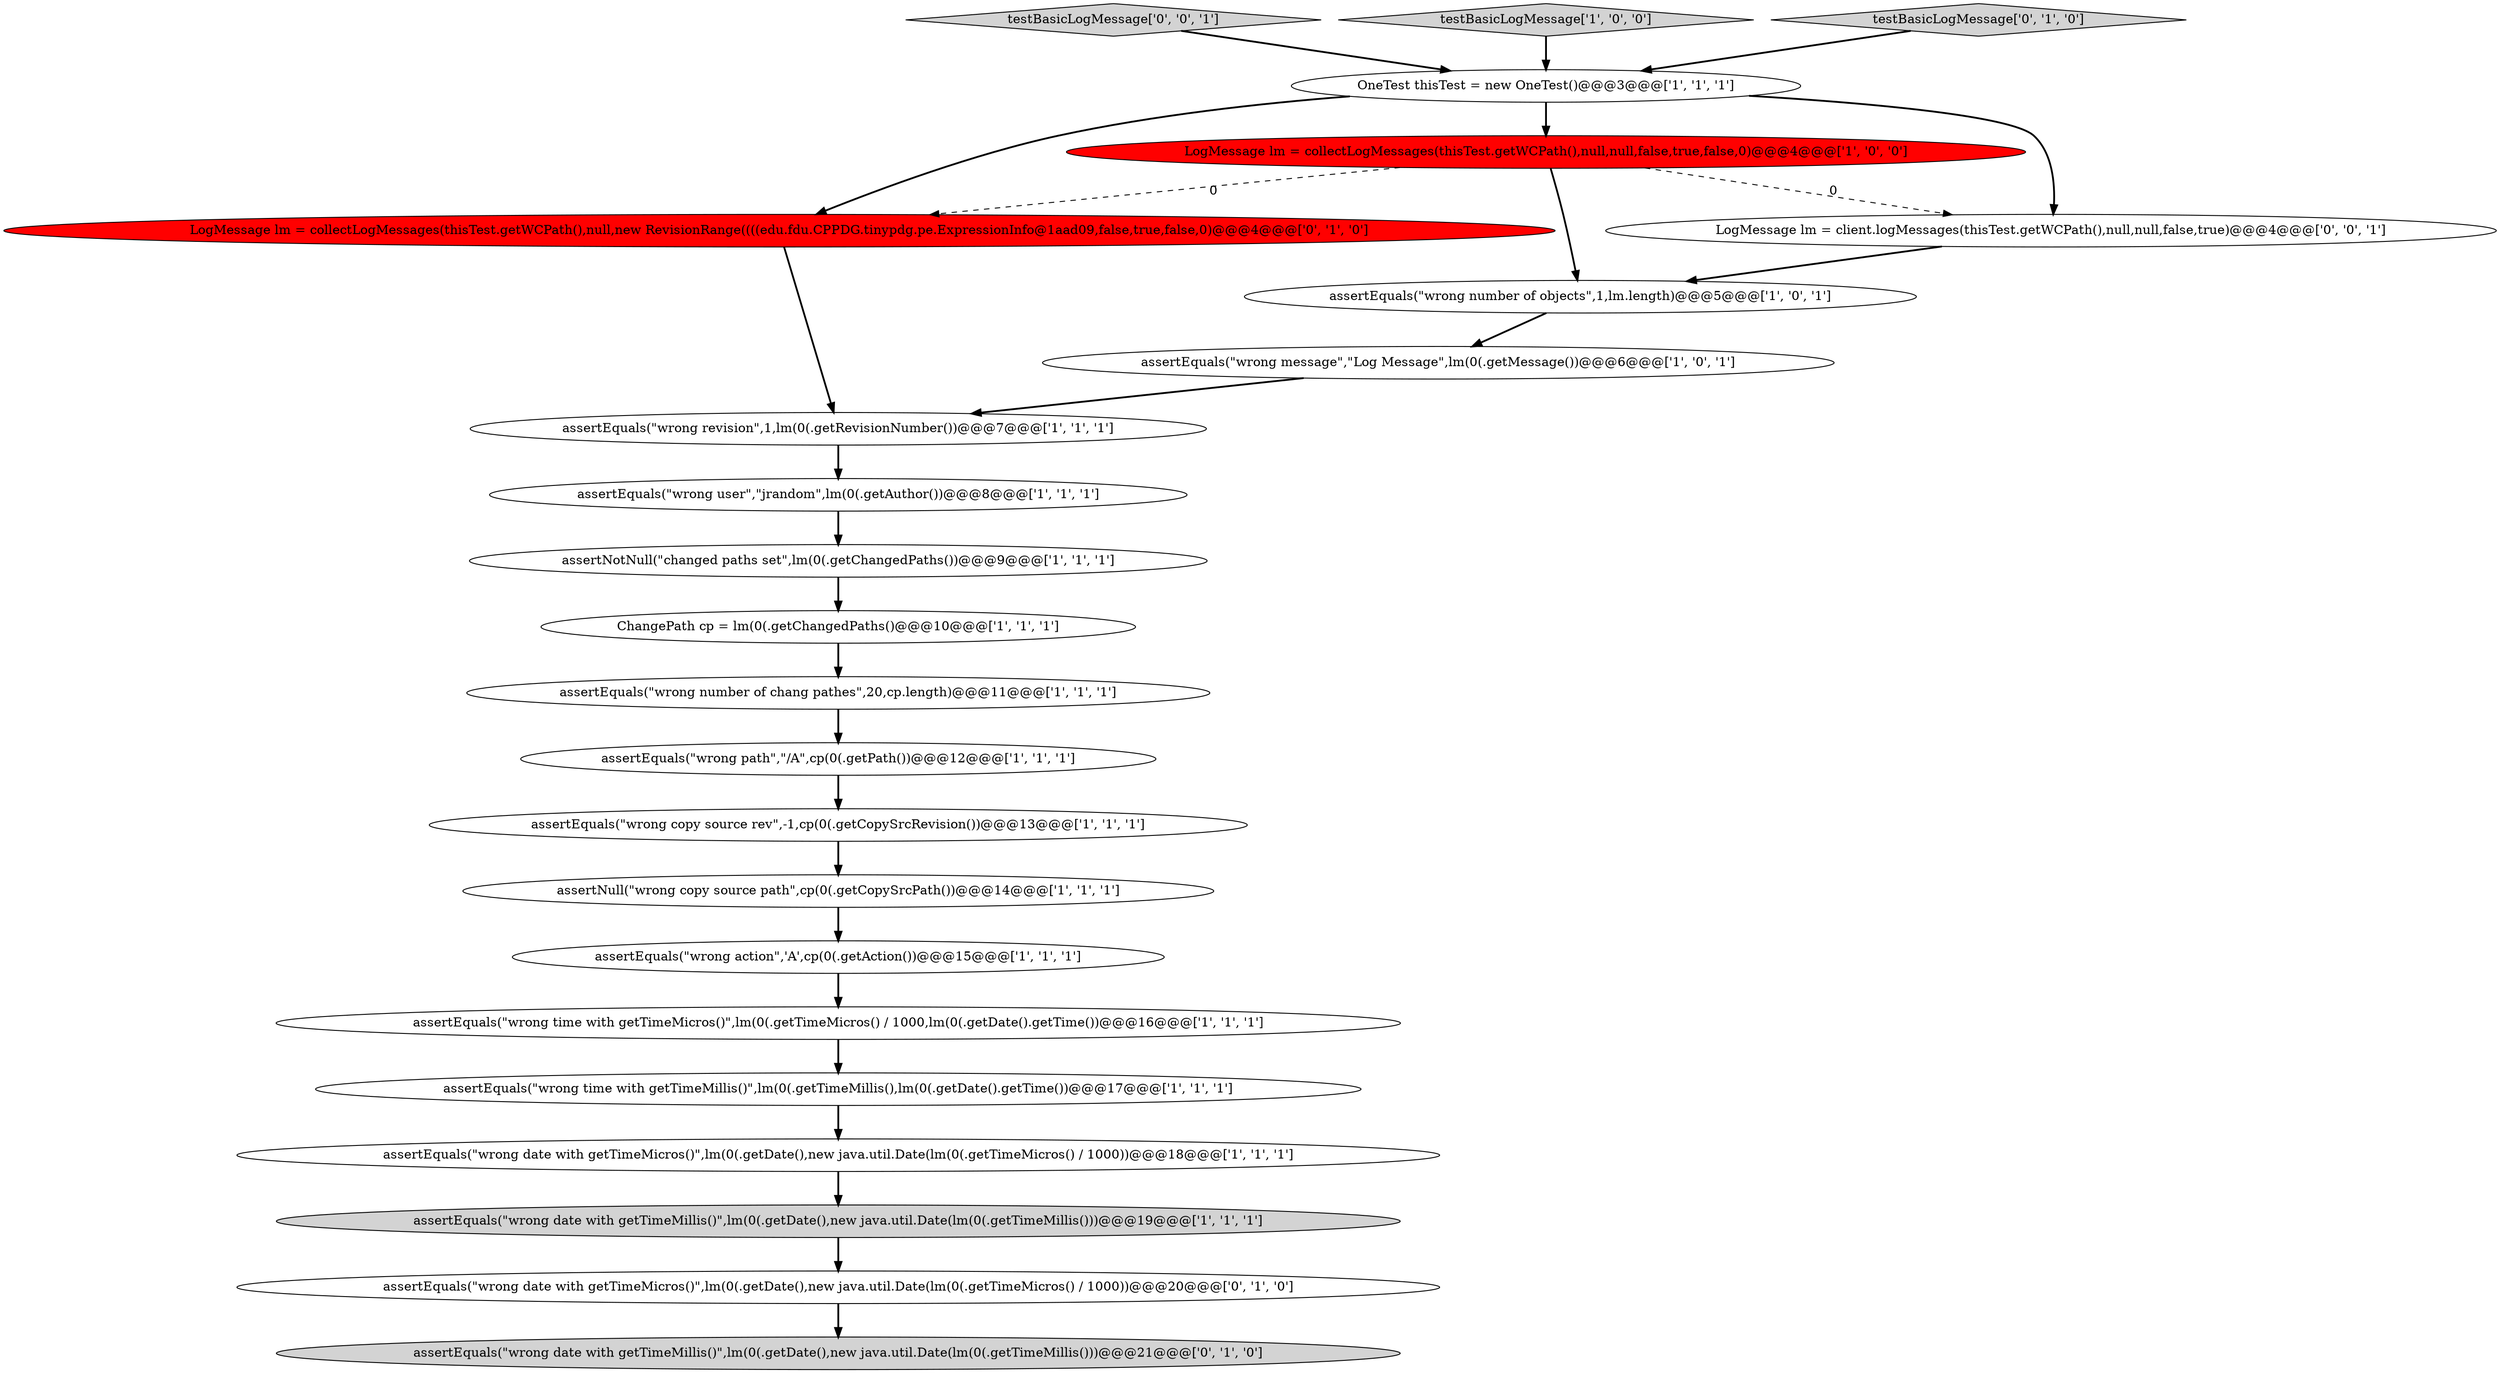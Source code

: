 digraph {
20 [style = filled, label = "LogMessage lm = collectLogMessages(thisTest.getWCPath(),null,new RevisionRange((((edu.fdu.CPPDG.tinypdg.pe.ExpressionInfo@1aad09,false,true,false,0)@@@4@@@['0', '1', '0']", fillcolor = red, shape = ellipse image = "AAA1AAABBB2BBB"];
22 [style = filled, label = "testBasicLogMessage['0', '0', '1']", fillcolor = lightgray, shape = diamond image = "AAA0AAABBB3BBB"];
5 [style = filled, label = "LogMessage lm = collectLogMessages(thisTest.getWCPath(),null,null,false,true,false,0)@@@4@@@['1', '0', '0']", fillcolor = red, shape = ellipse image = "AAA1AAABBB1BBB"];
16 [style = filled, label = "testBasicLogMessage['1', '0', '0']", fillcolor = lightgray, shape = diamond image = "AAA0AAABBB1BBB"];
11 [style = filled, label = "assertEquals(\"wrong time with getTimeMillis()\",lm(0(.getTimeMillis(),lm(0(.getDate().getTime())@@@17@@@['1', '1', '1']", fillcolor = white, shape = ellipse image = "AAA0AAABBB1BBB"];
6 [style = filled, label = "assertEquals(\"wrong user\",\"jrandom\",lm(0(.getAuthor())@@@8@@@['1', '1', '1']", fillcolor = white, shape = ellipse image = "AAA0AAABBB1BBB"];
3 [style = filled, label = "assertEquals(\"wrong action\",'A',cp(0(.getAction())@@@15@@@['1', '1', '1']", fillcolor = white, shape = ellipse image = "AAA0AAABBB1BBB"];
23 [style = filled, label = "LogMessage lm = client.logMessages(thisTest.getWCPath(),null,null,false,true)@@@4@@@['0', '0', '1']", fillcolor = white, shape = ellipse image = "AAA0AAABBB3BBB"];
10 [style = filled, label = "assertEquals(\"wrong time with getTimeMicros()\",lm(0(.getTimeMicros() / 1000,lm(0(.getDate().getTime())@@@16@@@['1', '1', '1']", fillcolor = white, shape = ellipse image = "AAA0AAABBB1BBB"];
1 [style = filled, label = "assertEquals(\"wrong number of objects\",1,lm.length)@@@5@@@['1', '0', '1']", fillcolor = white, shape = ellipse image = "AAA0AAABBB1BBB"];
17 [style = filled, label = "assertEquals(\"wrong date with getTimeMicros()\",lm(0(.getDate(),new java.util.Date(lm(0(.getTimeMicros() / 1000))@@@18@@@['1', '1', '1']", fillcolor = white, shape = ellipse image = "AAA0AAABBB1BBB"];
19 [style = filled, label = "testBasicLogMessage['0', '1', '0']", fillcolor = lightgray, shape = diamond image = "AAA0AAABBB2BBB"];
13 [style = filled, label = "assertEquals(\"wrong revision\",1,lm(0(.getRevisionNumber())@@@7@@@['1', '1', '1']", fillcolor = white, shape = ellipse image = "AAA0AAABBB1BBB"];
9 [style = filled, label = "assertEquals(\"wrong path\",\"/A\",cp(0(.getPath())@@@12@@@['1', '1', '1']", fillcolor = white, shape = ellipse image = "AAA0AAABBB1BBB"];
14 [style = filled, label = "assertEquals(\"wrong copy source rev\",-1,cp(0(.getCopySrcRevision())@@@13@@@['1', '1', '1']", fillcolor = white, shape = ellipse image = "AAA0AAABBB1BBB"];
12 [style = filled, label = "assertNotNull(\"changed paths set\",lm(0(.getChangedPaths())@@@9@@@['1', '1', '1']", fillcolor = white, shape = ellipse image = "AAA0AAABBB1BBB"];
2 [style = filled, label = "assertNull(\"wrong copy source path\",cp(0(.getCopySrcPath())@@@14@@@['1', '1', '1']", fillcolor = white, shape = ellipse image = "AAA0AAABBB1BBB"];
4 [style = filled, label = "ChangePath cp = lm(0(.getChangedPaths()@@@10@@@['1', '1', '1']", fillcolor = white, shape = ellipse image = "AAA0AAABBB1BBB"];
15 [style = filled, label = "OneTest thisTest = new OneTest()@@@3@@@['1', '1', '1']", fillcolor = white, shape = ellipse image = "AAA0AAABBB1BBB"];
7 [style = filled, label = "assertEquals(\"wrong number of chang pathes\",20,cp.length)@@@11@@@['1', '1', '1']", fillcolor = white, shape = ellipse image = "AAA0AAABBB1BBB"];
18 [style = filled, label = "assertEquals(\"wrong date with getTimeMicros()\",lm(0(.getDate(),new java.util.Date(lm(0(.getTimeMicros() / 1000))@@@20@@@['0', '1', '0']", fillcolor = white, shape = ellipse image = "AAA0AAABBB2BBB"];
0 [style = filled, label = "assertEquals(\"wrong date with getTimeMillis()\",lm(0(.getDate(),new java.util.Date(lm(0(.getTimeMillis()))@@@19@@@['1', '1', '1']", fillcolor = lightgray, shape = ellipse image = "AAA0AAABBB1BBB"];
21 [style = filled, label = "assertEquals(\"wrong date with getTimeMillis()\",lm(0(.getDate(),new java.util.Date(lm(0(.getTimeMillis()))@@@21@@@['0', '1', '0']", fillcolor = lightgray, shape = ellipse image = "AAA0AAABBB2BBB"];
8 [style = filled, label = "assertEquals(\"wrong message\",\"Log Message\",lm(0(.getMessage())@@@6@@@['1', '0', '1']", fillcolor = white, shape = ellipse image = "AAA0AAABBB1BBB"];
16->15 [style = bold, label=""];
15->23 [style = bold, label=""];
20->13 [style = bold, label=""];
1->8 [style = bold, label=""];
22->15 [style = bold, label=""];
5->23 [style = dashed, label="0"];
2->3 [style = bold, label=""];
4->7 [style = bold, label=""];
15->5 [style = bold, label=""];
5->20 [style = dashed, label="0"];
7->9 [style = bold, label=""];
3->10 [style = bold, label=""];
5->1 [style = bold, label=""];
17->0 [style = bold, label=""];
12->4 [style = bold, label=""];
15->20 [style = bold, label=""];
9->14 [style = bold, label=""];
23->1 [style = bold, label=""];
11->17 [style = bold, label=""];
0->18 [style = bold, label=""];
14->2 [style = bold, label=""];
18->21 [style = bold, label=""];
13->6 [style = bold, label=""];
19->15 [style = bold, label=""];
8->13 [style = bold, label=""];
10->11 [style = bold, label=""];
6->12 [style = bold, label=""];
}
